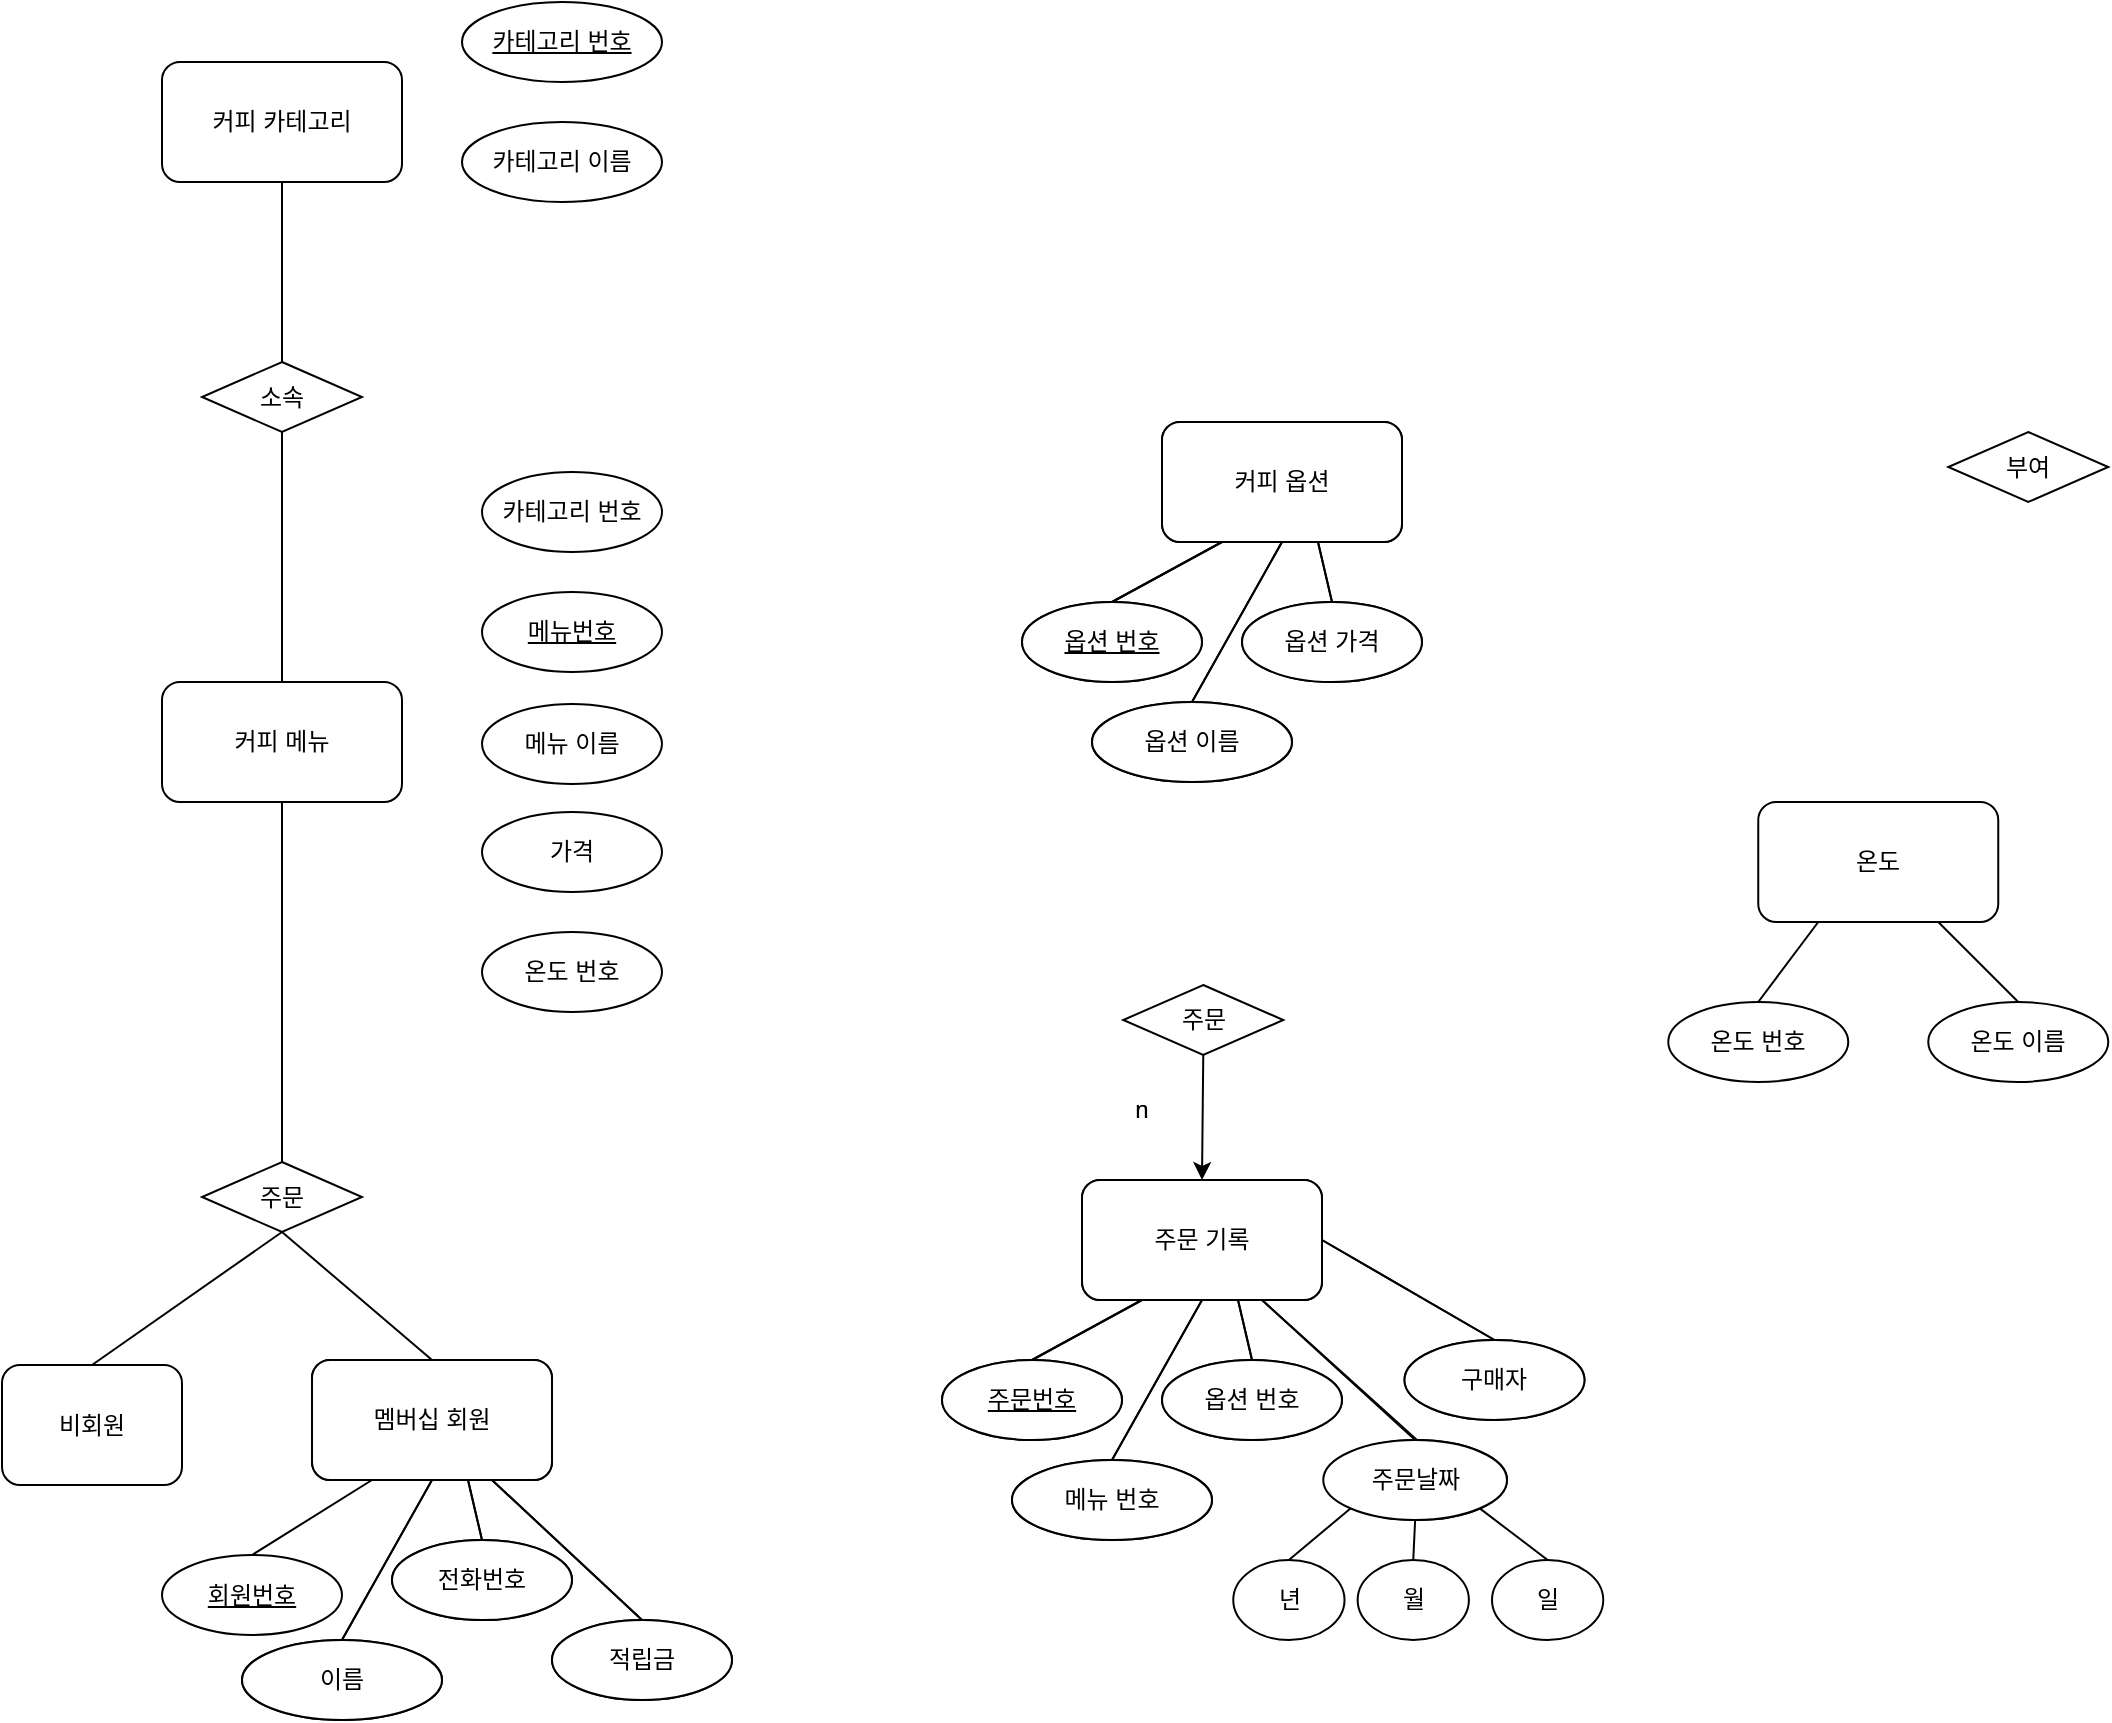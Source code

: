 <mxfile version="19.0.3" type="github">
  <diagram id="R2lEEEUBdFMjLlhIrx00" name="Page-1">
    <mxGraphModel dx="2249" dy="1931" grid="1" gridSize="10" guides="1" tooltips="1" connect="1" arrows="1" fold="1" page="1" pageScale="1" pageWidth="827" pageHeight="1169" math="0" shadow="0" extFonts="Permanent Marker^https://fonts.googleapis.com/css?family=Permanent+Marker">
      <root>
        <mxCell id="0" />
        <mxCell id="1" parent="0" />
        <mxCell id="VNDyjXSrR8N72qDSLMql-7" value="커피 카테고리" style="rounded=1;whiteSpace=wrap;html=1;gradientColor=none;direction=east;rotation=0;flipV=1;flipH=1;" parent="1" vertex="1">
          <mxGeometry x="-540" y="-970" width="120" height="60" as="geometry" />
        </mxCell>
        <mxCell id="VNDyjXSrR8N72qDSLMql-10" value="&lt;u&gt;카테고리 번호&lt;/u&gt;" style="ellipse;whiteSpace=wrap;html=1;rounded=0;" parent="1" vertex="1">
          <mxGeometry x="-390" y="-1000" width="100" height="40" as="geometry" />
        </mxCell>
        <mxCell id="VNDyjXSrR8N72qDSLMql-12" value="카테고리 이름" style="ellipse;whiteSpace=wrap;html=1;rounded=0;" parent="1" vertex="1">
          <mxGeometry x="-390" y="-940" width="100" height="40" as="geometry" />
        </mxCell>
        <mxCell id="VNDyjXSrR8N72qDSLMql-23" value="소속" style="rhombus;whiteSpace=wrap;html=1;rounded=0;" parent="1" vertex="1">
          <mxGeometry x="-520" y="-820" width="80" height="35" as="geometry" />
        </mxCell>
        <mxCell id="VNDyjXSrR8N72qDSLMql-27" value="멤버십 회원" style="rounded=1;whiteSpace=wrap;html=1;" parent="1" vertex="1">
          <mxGeometry x="-465" y="-321" width="120" height="60" as="geometry" />
        </mxCell>
        <mxCell id="VNDyjXSrR8N72qDSLMql-28" value="" style="endArrow=none;html=1;rounded=0;exitX=0.5;exitY=0;exitDx=0;exitDy=0;entryX=0.25;entryY=1;entryDx=0;entryDy=0;" parent="1" target="VNDyjXSrR8N72qDSLMql-27" edge="1" source="_uLtGZnAYqpJWhKQmBAT-19">
          <mxGeometry width="50" height="50" relative="1" as="geometry">
            <mxPoint x="-490" y="-231" as="sourcePoint" />
            <mxPoint x="-415" y="-261" as="targetPoint" />
          </mxGeometry>
        </mxCell>
        <mxCell id="VNDyjXSrR8N72qDSLMql-30" value="이름" style="ellipse;whiteSpace=wrap;html=1;rounded=0;" parent="1" vertex="1">
          <mxGeometry x="-500" y="-181" width="100" height="40" as="geometry" />
        </mxCell>
        <mxCell id="VNDyjXSrR8N72qDSLMql-31" value="" style="endArrow=none;html=1;rounded=0;exitX=0.5;exitY=0;exitDx=0;exitDy=0;entryX=0.5;entryY=1;entryDx=0;entryDy=0;" parent="1" source="VNDyjXSrR8N72qDSLMql-30" target="VNDyjXSrR8N72qDSLMql-27" edge="1">
          <mxGeometry width="50" height="50" relative="1" as="geometry">
            <mxPoint x="-195" y="-71" as="sourcePoint" />
            <mxPoint x="-415" y="-261" as="targetPoint" />
          </mxGeometry>
        </mxCell>
        <mxCell id="VNDyjXSrR8N72qDSLMql-32" value="전화번호" style="ellipse;whiteSpace=wrap;html=1;rounded=0;" parent="1" vertex="1">
          <mxGeometry x="-425" y="-231" width="90" height="40" as="geometry" />
        </mxCell>
        <mxCell id="VNDyjXSrR8N72qDSLMql-33" value="적립금" style="ellipse;whiteSpace=wrap;html=1;rounded=0;" parent="1" vertex="1">
          <mxGeometry x="-345" y="-191" width="90" height="40" as="geometry" />
        </mxCell>
        <mxCell id="VNDyjXSrR8N72qDSLMql-34" value="" style="endArrow=none;html=1;rounded=0;entryX=0.5;entryY=0;entryDx=0;entryDy=0;exitX=0.65;exitY=1;exitDx=0;exitDy=0;exitPerimeter=0;" parent="1" source="VNDyjXSrR8N72qDSLMql-27" target="VNDyjXSrR8N72qDSLMql-32" edge="1">
          <mxGeometry width="50" height="50" relative="1" as="geometry">
            <mxPoint x="-365" y="-251" as="sourcePoint" />
            <mxPoint x="-475" y="-121" as="targetPoint" />
          </mxGeometry>
        </mxCell>
        <mxCell id="VNDyjXSrR8N72qDSLMql-35" value="" style="endArrow=none;html=1;rounded=0;entryX=0.5;entryY=0;entryDx=0;entryDy=0;exitX=0.75;exitY=1;exitDx=0;exitDy=0;" parent="1" source="VNDyjXSrR8N72qDSLMql-27" target="VNDyjXSrR8N72qDSLMql-33" edge="1">
          <mxGeometry width="50" height="50" relative="1" as="geometry">
            <mxPoint x="-375" y="-271" as="sourcePoint" />
            <mxPoint x="-270" y="-221" as="targetPoint" />
          </mxGeometry>
        </mxCell>
        <mxCell id="VNDyjXSrR8N72qDSLMql-37" value="온도 번호" style="ellipse;whiteSpace=wrap;html=1;rounded=0;" parent="1" vertex="1">
          <mxGeometry x="-380" y="-535" width="90" height="40" as="geometry" />
        </mxCell>
        <mxCell id="VNDyjXSrR8N72qDSLMql-43" value="주문 기록" style="rounded=1;whiteSpace=wrap;html=1;" parent="1" vertex="1">
          <mxGeometry x="-80" y="-411" width="120" height="60" as="geometry" />
        </mxCell>
        <mxCell id="VNDyjXSrR8N72qDSLMql-44" value="" style="endArrow=none;html=1;rounded=0;exitX=0.5;exitY=0;exitDx=0;exitDy=0;entryX=0.25;entryY=1;entryDx=0;entryDy=0;" parent="1" source="VNDyjXSrR8N72qDSLMql-45" target="VNDyjXSrR8N72qDSLMql-43" edge="1">
          <mxGeometry width="50" height="50" relative="1" as="geometry">
            <mxPoint x="-80" y="-281" as="sourcePoint" />
            <mxPoint x="-30" y="-351" as="targetPoint" />
          </mxGeometry>
        </mxCell>
        <mxCell id="VNDyjXSrR8N72qDSLMql-45" value="&lt;u&gt;주문번호&lt;/u&gt;" style="ellipse;whiteSpace=wrap;html=1;rounded=0;" parent="1" vertex="1">
          <mxGeometry x="-150" y="-321" width="90" height="40" as="geometry" />
        </mxCell>
        <mxCell id="VNDyjXSrR8N72qDSLMql-46" value="메뉴 번호" style="ellipse;whiteSpace=wrap;html=1;rounded=0;" parent="1" vertex="1">
          <mxGeometry x="-115" y="-271" width="100" height="40" as="geometry" />
        </mxCell>
        <mxCell id="VNDyjXSrR8N72qDSLMql-47" value="" style="endArrow=none;html=1;rounded=0;exitX=0.5;exitY=0;exitDx=0;exitDy=0;entryX=0.5;entryY=1;entryDx=0;entryDy=0;" parent="1" source="VNDyjXSrR8N72qDSLMql-46" target="VNDyjXSrR8N72qDSLMql-43" edge="1">
          <mxGeometry width="50" height="50" relative="1" as="geometry">
            <mxPoint x="190" y="-161" as="sourcePoint" />
            <mxPoint x="-30" y="-351" as="targetPoint" />
          </mxGeometry>
        </mxCell>
        <mxCell id="VNDyjXSrR8N72qDSLMql-48" value="옵션 번호" style="ellipse;whiteSpace=wrap;html=1;rounded=0;" parent="1" vertex="1">
          <mxGeometry x="-40" y="-321" width="90" height="40" as="geometry" />
        </mxCell>
        <mxCell id="VNDyjXSrR8N72qDSLMql-49" value="주문날짜" style="ellipse;whiteSpace=wrap;html=1;rounded=0;" parent="1" vertex="1">
          <mxGeometry x="42.5" y="-281" width="90" height="40" as="geometry" />
        </mxCell>
        <mxCell id="VNDyjXSrR8N72qDSLMql-50" value="" style="endArrow=none;html=1;rounded=0;entryX=0.5;entryY=0;entryDx=0;entryDy=0;exitX=0.65;exitY=1;exitDx=0;exitDy=0;exitPerimeter=0;" parent="1" source="VNDyjXSrR8N72qDSLMql-43" target="VNDyjXSrR8N72qDSLMql-48" edge="1">
          <mxGeometry width="50" height="50" relative="1" as="geometry">
            <mxPoint x="20" y="-341" as="sourcePoint" />
            <mxPoint x="-90" y="-211" as="targetPoint" />
          </mxGeometry>
        </mxCell>
        <mxCell id="VNDyjXSrR8N72qDSLMql-51" value="" style="endArrow=none;html=1;rounded=0;entryX=0.5;entryY=0;entryDx=0;entryDy=0;exitX=0.75;exitY=1;exitDx=0;exitDy=0;" parent="1" source="VNDyjXSrR8N72qDSLMql-43" target="VNDyjXSrR8N72qDSLMql-49" edge="1">
          <mxGeometry width="50" height="50" relative="1" as="geometry">
            <mxPoint x="10" y="-361" as="sourcePoint" />
            <mxPoint x="115" y="-311" as="targetPoint" />
          </mxGeometry>
        </mxCell>
        <mxCell id="VNDyjXSrR8N72qDSLMql-60" value="주문" style="rhombus;whiteSpace=wrap;html=1;rounded=0;" parent="1" vertex="1">
          <mxGeometry x="-59.37" y="-508.5" width="80" height="35" as="geometry" />
        </mxCell>
        <mxCell id="VNDyjXSrR8N72qDSLMql-69" value="n" style="text;html=1;strokeColor=none;fillColor=none;align=center;verticalAlign=middle;whiteSpace=wrap;rounded=0;" parent="1" vertex="1">
          <mxGeometry x="-80" y="-461" width="60" height="30" as="geometry" />
        </mxCell>
        <mxCell id="VNDyjXSrR8N72qDSLMql-70" value="커피 옵션" style="rounded=1;whiteSpace=wrap;html=1;" parent="1" vertex="1">
          <mxGeometry x="-40" y="-790" width="120" height="60" as="geometry" />
        </mxCell>
        <mxCell id="VNDyjXSrR8N72qDSLMql-71" value="" style="endArrow=none;html=1;rounded=0;exitX=0.5;exitY=0;exitDx=0;exitDy=0;entryX=0.25;entryY=1;entryDx=0;entryDy=0;" parent="1" source="VNDyjXSrR8N72qDSLMql-72" target="VNDyjXSrR8N72qDSLMql-70" edge="1">
          <mxGeometry width="50" height="50" relative="1" as="geometry">
            <mxPoint x="-40" y="-660" as="sourcePoint" />
            <mxPoint x="10" y="-730" as="targetPoint" />
          </mxGeometry>
        </mxCell>
        <mxCell id="VNDyjXSrR8N72qDSLMql-72" value="&lt;u&gt;옵션 번호&lt;/u&gt;" style="ellipse;whiteSpace=wrap;html=1;rounded=0;" parent="1" vertex="1">
          <mxGeometry x="-110" y="-700" width="90" height="40" as="geometry" />
        </mxCell>
        <mxCell id="VNDyjXSrR8N72qDSLMql-73" value="옵션 이름" style="ellipse;whiteSpace=wrap;html=1;rounded=0;" parent="1" vertex="1">
          <mxGeometry x="-75" y="-650" width="100" height="40" as="geometry" />
        </mxCell>
        <mxCell id="VNDyjXSrR8N72qDSLMql-74" value="" style="endArrow=none;html=1;rounded=0;exitX=0.5;exitY=0;exitDx=0;exitDy=0;entryX=0.5;entryY=1;entryDx=0;entryDy=0;" parent="1" source="VNDyjXSrR8N72qDSLMql-73" target="VNDyjXSrR8N72qDSLMql-70" edge="1">
          <mxGeometry width="50" height="50" relative="1" as="geometry">
            <mxPoint x="230" y="-540" as="sourcePoint" />
            <mxPoint x="10" y="-730" as="targetPoint" />
          </mxGeometry>
        </mxCell>
        <mxCell id="VNDyjXSrR8N72qDSLMql-75" value="옵션 가격" style="ellipse;whiteSpace=wrap;html=1;rounded=0;" parent="1" vertex="1">
          <mxGeometry y="-700" width="90" height="40" as="geometry" />
        </mxCell>
        <mxCell id="VNDyjXSrR8N72qDSLMql-77" value="" style="endArrow=none;html=1;rounded=0;entryX=0.5;entryY=0;entryDx=0;entryDy=0;exitX=0.65;exitY=1;exitDx=0;exitDy=0;exitPerimeter=0;" parent="1" source="VNDyjXSrR8N72qDSLMql-70" target="VNDyjXSrR8N72qDSLMql-75" edge="1">
          <mxGeometry width="50" height="50" relative="1" as="geometry">
            <mxPoint x="60" y="-720" as="sourcePoint" />
            <mxPoint x="-50" y="-590" as="targetPoint" />
          </mxGeometry>
        </mxCell>
        <mxCell id="VNDyjXSrR8N72qDSLMql-79" value="가격" style="ellipse;whiteSpace=wrap;html=1;rounded=0;" parent="1" vertex="1">
          <mxGeometry x="-380" y="-595" width="90" height="40" as="geometry" />
        </mxCell>
        <mxCell id="VNDyjXSrR8N72qDSLMql-92" value="구매자" style="ellipse;whiteSpace=wrap;html=1;rounded=0;" parent="1" vertex="1">
          <mxGeometry x="81.25" y="-331" width="90" height="40" as="geometry" />
        </mxCell>
        <mxCell id="VNDyjXSrR8N72qDSLMql-93" value="" style="endArrow=none;html=1;exitX=0.5;exitY=0;exitDx=0;exitDy=0;entryX=1;entryY=0.5;entryDx=0;entryDy=0;" parent="1" source="VNDyjXSrR8N72qDSLMql-92" target="VNDyjXSrR8N72qDSLMql-43" edge="1">
          <mxGeometry width="50" height="50" relative="1" as="geometry">
            <mxPoint x="211.25" y="-521" as="sourcePoint" />
            <mxPoint x="261.25" y="-571" as="targetPoint" />
          </mxGeometry>
        </mxCell>
        <mxCell id="VNDyjXSrR8N72qDSLMql-95" value="" style="endArrow=none;html=1;exitX=0.5;exitY=0;exitDx=0;exitDy=0;entryX=0.5;entryY=1;entryDx=0;entryDy=0;startArrow=classic;startFill=1;" parent="1" source="VNDyjXSrR8N72qDSLMql-43" target="VNDyjXSrR8N72qDSLMql-60" edge="1">
          <mxGeometry width="50" height="50" relative="1" as="geometry">
            <mxPoint x="-49.37" y="-381" as="sourcePoint" />
            <mxPoint x="0.63" y="-431" as="targetPoint" />
          </mxGeometry>
        </mxCell>
        <mxCell id="_uLtGZnAYqpJWhKQmBAT-6" value="커피 메뉴" style="rounded=1;whiteSpace=wrap;html=1;" parent="1" vertex="1">
          <mxGeometry x="-540" y="-660" width="120" height="60" as="geometry" />
        </mxCell>
        <mxCell id="_uLtGZnAYqpJWhKQmBAT-8" value="카테고리 번호" style="ellipse;whiteSpace=wrap;html=1;rounded=0;" parent="1" vertex="1">
          <mxGeometry x="-380" y="-765" width="90" height="40" as="geometry" />
        </mxCell>
        <mxCell id="_uLtGZnAYqpJWhKQmBAT-9" value="&lt;u&gt;메뉴번호&lt;/u&gt;" style="ellipse;whiteSpace=wrap;html=1;rounded=0;" parent="1" vertex="1">
          <mxGeometry x="-380" y="-705" width="90" height="40" as="geometry" />
        </mxCell>
        <mxCell id="_uLtGZnAYqpJWhKQmBAT-11" value="메뉴 이름" style="ellipse;whiteSpace=wrap;html=1;rounded=0;" parent="1" vertex="1">
          <mxGeometry x="-380" y="-649" width="90" height="40" as="geometry" />
        </mxCell>
        <mxCell id="_uLtGZnAYqpJWhKQmBAT-17" value="멤버십 회원" style="rounded=1;whiteSpace=wrap;html=1;" parent="1" vertex="1">
          <mxGeometry x="-465" y="-321" width="120" height="60" as="geometry" />
        </mxCell>
        <mxCell id="_uLtGZnAYqpJWhKQmBAT-19" value="&lt;u&gt;회원번호&lt;/u&gt;" style="ellipse;whiteSpace=wrap;html=1;rounded=0;" parent="1" vertex="1">
          <mxGeometry x="-540" y="-223.5" width="90" height="40" as="geometry" />
        </mxCell>
        <mxCell id="_uLtGZnAYqpJWhKQmBAT-20" value="이름" style="ellipse;whiteSpace=wrap;html=1;rounded=0;" parent="1" vertex="1">
          <mxGeometry x="-500" y="-181" width="100" height="40" as="geometry" />
        </mxCell>
        <mxCell id="_uLtGZnAYqpJWhKQmBAT-21" value="" style="endArrow=none;html=1;rounded=0;exitX=0.5;exitY=0;exitDx=0;exitDy=0;entryX=0.5;entryY=1;entryDx=0;entryDy=0;" parent="1" source="_uLtGZnAYqpJWhKQmBAT-20" target="_uLtGZnAYqpJWhKQmBAT-17" edge="1">
          <mxGeometry width="50" height="50" relative="1" as="geometry">
            <mxPoint x="-195" y="-71" as="sourcePoint" />
            <mxPoint x="-415" y="-261" as="targetPoint" />
          </mxGeometry>
        </mxCell>
        <mxCell id="_uLtGZnAYqpJWhKQmBAT-22" value="전화번호" style="ellipse;whiteSpace=wrap;html=1;rounded=0;" parent="1" vertex="1">
          <mxGeometry x="-425" y="-231" width="90" height="40" as="geometry" />
        </mxCell>
        <mxCell id="_uLtGZnAYqpJWhKQmBAT-23" value="적립금" style="ellipse;whiteSpace=wrap;html=1;rounded=0;" parent="1" vertex="1">
          <mxGeometry x="-345" y="-191" width="90" height="40" as="geometry" />
        </mxCell>
        <mxCell id="_uLtGZnAYqpJWhKQmBAT-24" value="" style="endArrow=none;html=1;rounded=0;entryX=0.5;entryY=0;entryDx=0;entryDy=0;exitX=0.65;exitY=1;exitDx=0;exitDy=0;exitPerimeter=0;" parent="1" source="_uLtGZnAYqpJWhKQmBAT-17" target="_uLtGZnAYqpJWhKQmBAT-22" edge="1">
          <mxGeometry width="50" height="50" relative="1" as="geometry">
            <mxPoint x="-365" y="-251" as="sourcePoint" />
            <mxPoint x="-475" y="-121" as="targetPoint" />
          </mxGeometry>
        </mxCell>
        <mxCell id="_uLtGZnAYqpJWhKQmBAT-25" value="" style="endArrow=none;html=1;rounded=0;entryX=0.5;entryY=0;entryDx=0;entryDy=0;exitX=0.75;exitY=1;exitDx=0;exitDy=0;" parent="1" source="_uLtGZnAYqpJWhKQmBAT-17" target="_uLtGZnAYqpJWhKQmBAT-23" edge="1">
          <mxGeometry width="50" height="50" relative="1" as="geometry">
            <mxPoint x="-375" y="-271" as="sourcePoint" />
            <mxPoint x="-270" y="-221" as="targetPoint" />
          </mxGeometry>
        </mxCell>
        <mxCell id="_uLtGZnAYqpJWhKQmBAT-29" value="주문 기록" style="rounded=1;whiteSpace=wrap;html=1;" parent="1" vertex="1">
          <mxGeometry x="-80" y="-411" width="120" height="60" as="geometry" />
        </mxCell>
        <mxCell id="_uLtGZnAYqpJWhKQmBAT-30" value="" style="endArrow=none;html=1;rounded=0;exitX=0.5;exitY=0;exitDx=0;exitDy=0;entryX=0.25;entryY=1;entryDx=0;entryDy=0;" parent="1" source="_uLtGZnAYqpJWhKQmBAT-31" target="_uLtGZnAYqpJWhKQmBAT-29" edge="1">
          <mxGeometry width="50" height="50" relative="1" as="geometry">
            <mxPoint x="-80" y="-281" as="sourcePoint" />
            <mxPoint x="-30" y="-351" as="targetPoint" />
          </mxGeometry>
        </mxCell>
        <mxCell id="_uLtGZnAYqpJWhKQmBAT-31" value="&lt;u&gt;주문번호&lt;/u&gt;" style="ellipse;whiteSpace=wrap;html=1;rounded=0;" parent="1" vertex="1">
          <mxGeometry x="-150" y="-321" width="90" height="40" as="geometry" />
        </mxCell>
        <mxCell id="_uLtGZnAYqpJWhKQmBAT-32" value="메뉴 번호" style="ellipse;whiteSpace=wrap;html=1;rounded=0;" parent="1" vertex="1">
          <mxGeometry x="-115" y="-271" width="100" height="40" as="geometry" />
        </mxCell>
        <mxCell id="_uLtGZnAYqpJWhKQmBAT-33" value="" style="endArrow=none;html=1;rounded=0;exitX=0.5;exitY=0;exitDx=0;exitDy=0;entryX=0.5;entryY=1;entryDx=0;entryDy=0;" parent="1" source="_uLtGZnAYqpJWhKQmBAT-32" target="_uLtGZnAYqpJWhKQmBAT-29" edge="1">
          <mxGeometry width="50" height="50" relative="1" as="geometry">
            <mxPoint x="190" y="-161" as="sourcePoint" />
            <mxPoint x="-30" y="-351" as="targetPoint" />
          </mxGeometry>
        </mxCell>
        <mxCell id="_uLtGZnAYqpJWhKQmBAT-34" value="옵션 번호" style="ellipse;whiteSpace=wrap;html=1;rounded=0;" parent="1" vertex="1">
          <mxGeometry x="-40" y="-321" width="90" height="40" as="geometry" />
        </mxCell>
        <mxCell id="_uLtGZnAYqpJWhKQmBAT-35" value="주문날짜" style="ellipse;whiteSpace=wrap;html=1;rounded=0;" parent="1" vertex="1">
          <mxGeometry x="40.63" y="-281" width="91.87" height="40" as="geometry" />
        </mxCell>
        <mxCell id="_uLtGZnAYqpJWhKQmBAT-36" value="" style="endArrow=none;html=1;rounded=0;entryX=0.5;entryY=0;entryDx=0;entryDy=0;exitX=0.65;exitY=1;exitDx=0;exitDy=0;exitPerimeter=0;" parent="1" source="_uLtGZnAYqpJWhKQmBAT-29" target="_uLtGZnAYqpJWhKQmBAT-34" edge="1">
          <mxGeometry width="50" height="50" relative="1" as="geometry">
            <mxPoint x="20" y="-341" as="sourcePoint" />
            <mxPoint x="-90" y="-211" as="targetPoint" />
          </mxGeometry>
        </mxCell>
        <mxCell id="_uLtGZnAYqpJWhKQmBAT-37" value="" style="endArrow=none;html=1;rounded=0;entryX=0.5;entryY=0;entryDx=0;entryDy=0;exitX=0.75;exitY=1;exitDx=0;exitDy=0;" parent="1" source="_uLtGZnAYqpJWhKQmBAT-29" target="_uLtGZnAYqpJWhKQmBAT-35" edge="1">
          <mxGeometry width="50" height="50" relative="1" as="geometry">
            <mxPoint x="10" y="-361" as="sourcePoint" />
            <mxPoint x="115" y="-311" as="targetPoint" />
          </mxGeometry>
        </mxCell>
        <mxCell id="_uLtGZnAYqpJWhKQmBAT-38" value="주문" style="rhombus;whiteSpace=wrap;html=1;rounded=0;" parent="1" vertex="1">
          <mxGeometry x="-520" y="-420" width="80" height="35" as="geometry" />
        </mxCell>
        <mxCell id="_uLtGZnAYqpJWhKQmBAT-42" value="n" style="text;html=1;strokeColor=none;fillColor=none;align=center;verticalAlign=middle;whiteSpace=wrap;rounded=0;" parent="1" vertex="1">
          <mxGeometry x="-80" y="-461" width="60" height="30" as="geometry" />
        </mxCell>
        <mxCell id="_uLtGZnAYqpJWhKQmBAT-43" value="커피 옵션" style="rounded=1;whiteSpace=wrap;html=1;" parent="1" vertex="1">
          <mxGeometry x="-40" y="-790" width="120" height="60" as="geometry" />
        </mxCell>
        <mxCell id="_uLtGZnAYqpJWhKQmBAT-44" value="" style="endArrow=none;html=1;rounded=0;exitX=0.5;exitY=0;exitDx=0;exitDy=0;entryX=0.25;entryY=1;entryDx=0;entryDy=0;" parent="1" source="_uLtGZnAYqpJWhKQmBAT-45" target="_uLtGZnAYqpJWhKQmBAT-43" edge="1">
          <mxGeometry width="50" height="50" relative="1" as="geometry">
            <mxPoint x="-40" y="-660" as="sourcePoint" />
            <mxPoint x="10" y="-730" as="targetPoint" />
          </mxGeometry>
        </mxCell>
        <mxCell id="_uLtGZnAYqpJWhKQmBAT-45" value="&lt;u&gt;옵션 번호&lt;/u&gt;" style="ellipse;whiteSpace=wrap;html=1;rounded=0;" parent="1" vertex="1">
          <mxGeometry x="-110" y="-700" width="90" height="40" as="geometry" />
        </mxCell>
        <mxCell id="_uLtGZnAYqpJWhKQmBAT-46" value="옵션 이름" style="ellipse;whiteSpace=wrap;html=1;rounded=0;" parent="1" vertex="1">
          <mxGeometry x="-75" y="-650" width="100" height="40" as="geometry" />
        </mxCell>
        <mxCell id="_uLtGZnAYqpJWhKQmBAT-47" value="" style="endArrow=none;html=1;rounded=0;exitX=0.5;exitY=0;exitDx=0;exitDy=0;entryX=0.5;entryY=1;entryDx=0;entryDy=0;" parent="1" source="_uLtGZnAYqpJWhKQmBAT-46" target="_uLtGZnAYqpJWhKQmBAT-43" edge="1">
          <mxGeometry width="50" height="50" relative="1" as="geometry">
            <mxPoint x="230" y="-540" as="sourcePoint" />
            <mxPoint x="10" y="-730" as="targetPoint" />
          </mxGeometry>
        </mxCell>
        <mxCell id="_uLtGZnAYqpJWhKQmBAT-48" value="옵션 가격" style="ellipse;whiteSpace=wrap;html=1;rounded=0;" parent="1" vertex="1">
          <mxGeometry y="-700" width="90" height="40" as="geometry" />
        </mxCell>
        <mxCell id="_uLtGZnAYqpJWhKQmBAT-49" value="" style="endArrow=none;html=1;rounded=0;entryX=0.5;entryY=0;entryDx=0;entryDy=0;exitX=0.65;exitY=1;exitDx=0;exitDy=0;exitPerimeter=0;" parent="1" source="_uLtGZnAYqpJWhKQmBAT-43" target="_uLtGZnAYqpJWhKQmBAT-48" edge="1">
          <mxGeometry width="50" height="50" relative="1" as="geometry">
            <mxPoint x="60" y="-720" as="sourcePoint" />
            <mxPoint x="-50" y="-590" as="targetPoint" />
          </mxGeometry>
        </mxCell>
        <mxCell id="_uLtGZnAYqpJWhKQmBAT-52" value="부여" style="rhombus;whiteSpace=wrap;html=1;rounded=0;" parent="1" vertex="1">
          <mxGeometry x="353.13" y="-785" width="80" height="35" as="geometry" />
        </mxCell>
        <mxCell id="_uLtGZnAYqpJWhKQmBAT-57" value="비회원" style="rounded=1;whiteSpace=wrap;html=1;" parent="1" vertex="1">
          <mxGeometry x="-620" y="-318.5" width="90" height="60" as="geometry" />
        </mxCell>
        <mxCell id="_uLtGZnAYqpJWhKQmBAT-58" value="구매자" style="ellipse;whiteSpace=wrap;html=1;rounded=0;" parent="1" vertex="1">
          <mxGeometry x="81.25" y="-331" width="90" height="40" as="geometry" />
        </mxCell>
        <mxCell id="_uLtGZnAYqpJWhKQmBAT-59" value="" style="endArrow=none;html=1;exitX=0.5;exitY=0;exitDx=0;exitDy=0;entryX=1;entryY=0.5;entryDx=0;entryDy=0;" parent="1" source="_uLtGZnAYqpJWhKQmBAT-58" target="_uLtGZnAYqpJWhKQmBAT-29" edge="1">
          <mxGeometry width="50" height="50" relative="1" as="geometry">
            <mxPoint x="211.25" y="-521" as="sourcePoint" />
            <mxPoint x="261.25" y="-571" as="targetPoint" />
          </mxGeometry>
        </mxCell>
        <mxCell id="OKHSGFsuie3Eki310nX8-4" value="년" style="ellipse;whiteSpace=wrap;html=1;rounded=0;" parent="1" vertex="1">
          <mxGeometry x="-4.37" y="-221" width="55.63" height="40" as="geometry" />
        </mxCell>
        <mxCell id="OKHSGFsuie3Eki310nX8-5" value="월" style="ellipse;whiteSpace=wrap;html=1;rounded=0;" parent="1" vertex="1">
          <mxGeometry x="57.82" y="-221" width="55.63" height="40" as="geometry" />
        </mxCell>
        <mxCell id="OKHSGFsuie3Eki310nX8-6" value="일" style="ellipse;whiteSpace=wrap;html=1;rounded=0;" parent="1" vertex="1">
          <mxGeometry x="125" y="-221" width="55.63" height="40" as="geometry" />
        </mxCell>
        <mxCell id="OKHSGFsuie3Eki310nX8-7" value="" style="endArrow=none;html=1;rounded=0;entryX=0;entryY=1;entryDx=0;entryDy=0;exitX=0.5;exitY=0;exitDx=0;exitDy=0;" parent="1" source="OKHSGFsuie3Eki310nX8-4" target="_uLtGZnAYqpJWhKQmBAT-35" edge="1">
          <mxGeometry width="50" height="50" relative="1" as="geometry">
            <mxPoint y="-141" as="sourcePoint" />
            <mxPoint x="50" y="-191" as="targetPoint" />
          </mxGeometry>
        </mxCell>
        <mxCell id="OKHSGFsuie3Eki310nX8-8" value="" style="endArrow=none;html=1;rounded=0;entryX=0.5;entryY=1;entryDx=0;entryDy=0;exitX=0.5;exitY=0;exitDx=0;exitDy=0;" parent="1" source="OKHSGFsuie3Eki310nX8-5" target="_uLtGZnAYqpJWhKQmBAT-35" edge="1">
          <mxGeometry width="50" height="50" relative="1" as="geometry">
            <mxPoint x="33.445" y="-211" as="sourcePoint" />
            <mxPoint x="64.42" y="-236.713" as="targetPoint" />
          </mxGeometry>
        </mxCell>
        <mxCell id="OKHSGFsuie3Eki310nX8-9" value="" style="endArrow=none;html=1;rounded=0;entryX=1;entryY=1;entryDx=0;entryDy=0;exitX=0.5;exitY=0;exitDx=0;exitDy=0;" parent="1" source="OKHSGFsuie3Eki310nX8-6" target="_uLtGZnAYqpJWhKQmBAT-35" edge="1">
          <mxGeometry width="50" height="50" relative="1" as="geometry">
            <mxPoint x="95.635" y="-211" as="sourcePoint" />
            <mxPoint x="96.565" y="-231" as="targetPoint" />
          </mxGeometry>
        </mxCell>
        <mxCell id="OKHSGFsuie3Eki310nX8-11" value="온도" style="rounded=1;whiteSpace=wrap;html=1;" parent="1" vertex="1">
          <mxGeometry x="258.13" y="-600" width="120" height="60" as="geometry" />
        </mxCell>
        <mxCell id="OKHSGFsuie3Eki310nX8-12" value="온도 번호" style="ellipse;whiteSpace=wrap;html=1;rounded=0;" parent="1" vertex="1">
          <mxGeometry x="213.13" y="-500" width="90" height="40" as="geometry" />
        </mxCell>
        <mxCell id="OKHSGFsuie3Eki310nX8-13" value="온도 이름" style="ellipse;whiteSpace=wrap;html=1;rounded=0;" parent="1" vertex="1">
          <mxGeometry x="343.13" y="-500" width="90" height="40" as="geometry" />
        </mxCell>
        <mxCell id="OKHSGFsuie3Eki310nX8-14" value="" style="endArrow=none;html=1;rounded=0;exitX=0.5;exitY=0;exitDx=0;exitDy=0;entryX=0.25;entryY=1;entryDx=0;entryDy=0;" parent="1" source="OKHSGFsuie3Eki310nX8-12" target="OKHSGFsuie3Eki310nX8-11" edge="1">
          <mxGeometry width="50" height="50" relative="1" as="geometry">
            <mxPoint x="-161.87" y="-560" as="sourcePoint" />
            <mxPoint x="-111.87" y="-610" as="targetPoint" />
          </mxGeometry>
        </mxCell>
        <mxCell id="OKHSGFsuie3Eki310nX8-16" value="" style="endArrow=none;html=1;rounded=0;exitX=0.5;exitY=0;exitDx=0;exitDy=0;entryX=0.75;entryY=1;entryDx=0;entryDy=0;" parent="1" source="OKHSGFsuie3Eki310nX8-13" target="OKHSGFsuie3Eki310nX8-11" edge="1">
          <mxGeometry width="50" height="50" relative="1" as="geometry">
            <mxPoint x="268.13" y="-490" as="sourcePoint" />
            <mxPoint x="298.13" y="-530" as="targetPoint" />
          </mxGeometry>
        </mxCell>
        <mxCell id="pPfzWGEt-nVa5YvnVh0--1" value="" style="endArrow=none;html=1;rounded=0;exitX=0.5;exitY=0;exitDx=0;exitDy=0;entryX=0.5;entryY=1;entryDx=0;entryDy=0;" edge="1" parent="1" source="_uLtGZnAYqpJWhKQmBAT-57" target="_uLtGZnAYqpJWhKQmBAT-38">
          <mxGeometry width="50" height="50" relative="1" as="geometry">
            <mxPoint x="-130" y="-400" as="sourcePoint" />
            <mxPoint x="-80" y="-450" as="targetPoint" />
          </mxGeometry>
        </mxCell>
        <mxCell id="pPfzWGEt-nVa5YvnVh0--2" value="" style="endArrow=none;html=1;rounded=0;exitX=0.5;exitY=0;exitDx=0;exitDy=0;entryX=0.5;entryY=1;entryDx=0;entryDy=0;" edge="1" parent="1" source="_uLtGZnAYqpJWhKQmBAT-17" target="_uLtGZnAYqpJWhKQmBAT-38">
          <mxGeometry width="50" height="50" relative="1" as="geometry">
            <mxPoint x="-410" y="-192.5" as="sourcePoint" />
            <mxPoint x="-295" y="-407.5" as="targetPoint" />
          </mxGeometry>
        </mxCell>
        <mxCell id="pPfzWGEt-nVa5YvnVh0--6" value="" style="endArrow=none;html=1;rounded=0;exitX=0.5;exitY=0;exitDx=0;exitDy=0;entryX=0.5;entryY=1;entryDx=0;entryDy=0;" edge="1" parent="1" source="_uLtGZnAYqpJWhKQmBAT-38" target="_uLtGZnAYqpJWhKQmBAT-6">
          <mxGeometry width="50" height="50" relative="1" as="geometry">
            <mxPoint x="-585" y="-160" as="sourcePoint" />
            <mxPoint x="-470" y="-375" as="targetPoint" />
          </mxGeometry>
        </mxCell>
        <mxCell id="pPfzWGEt-nVa5YvnVh0--8" value="" style="endArrow=none;html=1;rounded=0;entryX=0.5;entryY=1;entryDx=0;entryDy=0;exitX=0.5;exitY=0;exitDx=0;exitDy=0;" edge="1" parent="1" source="VNDyjXSrR8N72qDSLMql-23" target="VNDyjXSrR8N72qDSLMql-7">
          <mxGeometry width="50" height="50" relative="1" as="geometry">
            <mxPoint x="-420" y="-750" as="sourcePoint" />
            <mxPoint x="-370" y="-800" as="targetPoint" />
          </mxGeometry>
        </mxCell>
        <mxCell id="pPfzWGEt-nVa5YvnVh0--9" value="" style="endArrow=none;html=1;rounded=0;exitX=0.5;exitY=0;exitDx=0;exitDy=0;entryX=0.5;entryY=1;entryDx=0;entryDy=0;" edge="1" parent="1" source="_uLtGZnAYqpJWhKQmBAT-6" target="VNDyjXSrR8N72qDSLMql-23">
          <mxGeometry width="50" height="50" relative="1" as="geometry">
            <mxPoint x="-420" y="-750" as="sourcePoint" />
            <mxPoint x="-370" y="-800" as="targetPoint" />
          </mxGeometry>
        </mxCell>
      </root>
    </mxGraphModel>
  </diagram>
</mxfile>
